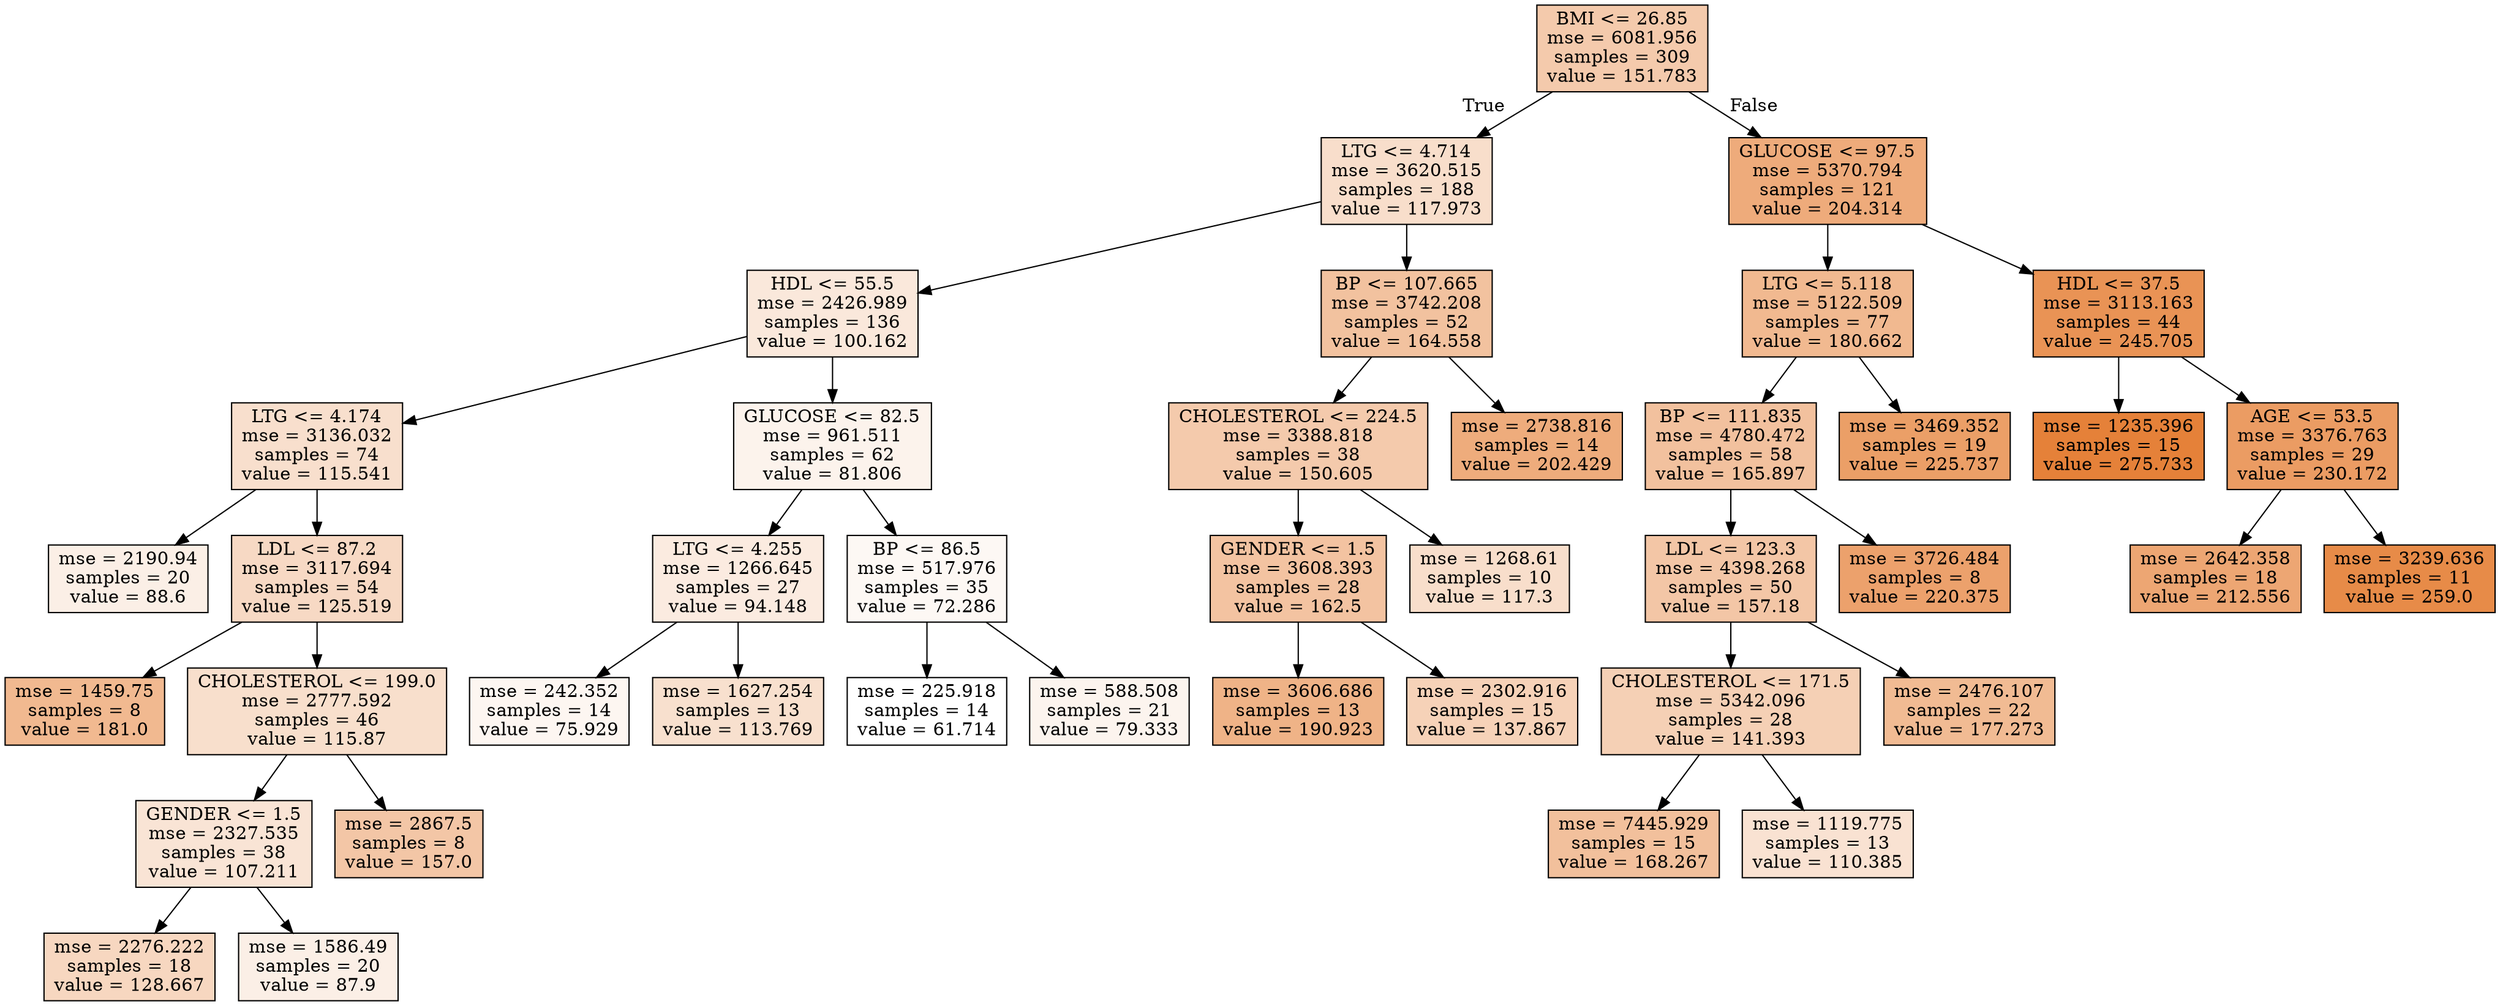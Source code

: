 digraph Tree {
node [shape=box, style="filled", color="black"] ;
0 [label="BMI <= 26.85\nmse = 6081.956\nsamples = 309\nvalue = 151.783", fillcolor="#e581396b"] ;
1 [label="LTG <= 4.714\nmse = 3620.515\nsamples = 188\nvalue = 117.973", fillcolor="#e5813943"] ;
0 -> 1 [labeldistance=2.5, labelangle=45, headlabel="True"] ;
2 [label="HDL <= 55.5\nmse = 2426.989\nsamples = 136\nvalue = 100.162", fillcolor="#e581392e"] ;
1 -> 2 ;
3 [label="LTG <= 4.174\nmse = 3136.032\nsamples = 74\nvalue = 115.541", fillcolor="#e5813940"] ;
2 -> 3 ;
4 [label="mse = 2190.94\nsamples = 20\nvalue = 88.6", fillcolor="#e5813920"] ;
3 -> 4 ;
5 [label="LDL <= 87.2\nmse = 3117.694\nsamples = 54\nvalue = 125.519", fillcolor="#e581394c"] ;
3 -> 5 ;
6 [label="mse = 1459.75\nsamples = 8\nvalue = 181.0", fillcolor="#e581398e"] ;
5 -> 6 ;
7 [label="CHOLESTEROL <= 199.0\nmse = 2777.592\nsamples = 46\nvalue = 115.87", fillcolor="#e5813941"] ;
5 -> 7 ;
8 [label="GENDER <= 1.5\nmse = 2327.535\nsamples = 38\nvalue = 107.211", fillcolor="#e5813936"] ;
7 -> 8 ;
9 [label="mse = 2276.222\nsamples = 18\nvalue = 128.667", fillcolor="#e5813950"] ;
8 -> 9 ;
10 [label="mse = 1586.49\nsamples = 20\nvalue = 87.9", fillcolor="#e581391f"] ;
8 -> 10 ;
11 [label="mse = 2867.5\nsamples = 8\nvalue = 157.0", fillcolor="#e5813972"] ;
7 -> 11 ;
12 [label="GLUCOSE <= 82.5\nmse = 961.511\nsamples = 62\nvalue = 81.806", fillcolor="#e5813918"] ;
2 -> 12 ;
13 [label="LTG <= 4.255\nmse = 1266.645\nsamples = 27\nvalue = 94.148", fillcolor="#e5813927"] ;
12 -> 13 ;
14 [label="mse = 242.352\nsamples = 14\nvalue = 75.929", fillcolor="#e5813911"] ;
13 -> 14 ;
15 [label="mse = 1627.254\nsamples = 13\nvalue = 113.769", fillcolor="#e581393e"] ;
13 -> 15 ;
16 [label="BP <= 86.5\nmse = 517.976\nsamples = 35\nvalue = 72.286", fillcolor="#e581390d"] ;
12 -> 16 ;
17 [label="mse = 225.918\nsamples = 14\nvalue = 61.714", fillcolor="#e5813900"] ;
16 -> 17 ;
18 [label="mse = 588.508\nsamples = 21\nvalue = 79.333", fillcolor="#e5813915"] ;
16 -> 18 ;
19 [label="BP <= 107.665\nmse = 3742.208\nsamples = 52\nvalue = 164.558", fillcolor="#e581397b"] ;
1 -> 19 ;
20 [label="CHOLESTEROL <= 224.5\nmse = 3388.818\nsamples = 38\nvalue = 150.605", fillcolor="#e581396a"] ;
19 -> 20 ;
21 [label="GENDER <= 1.5\nmse = 3608.393\nsamples = 28\nvalue = 162.5", fillcolor="#e5813978"] ;
20 -> 21 ;
22 [label="mse = 3606.686\nsamples = 13\nvalue = 190.923", fillcolor="#e581399a"] ;
21 -> 22 ;
23 [label="mse = 2302.916\nsamples = 15\nvalue = 137.867", fillcolor="#e581395b"] ;
21 -> 23 ;
24 [label="mse = 1268.61\nsamples = 10\nvalue = 117.3", fillcolor="#e5813942"] ;
20 -> 24 ;
25 [label="mse = 2738.816\nsamples = 14\nvalue = 202.429", fillcolor="#e58139a8"] ;
19 -> 25 ;
26 [label="GLUCOSE <= 97.5\nmse = 5370.794\nsamples = 121\nvalue = 204.314", fillcolor="#e58139aa"] ;
0 -> 26 [labeldistance=2.5, labelangle=-45, headlabel="False"] ;
27 [label="LTG <= 5.118\nmse = 5122.509\nsamples = 77\nvalue = 180.662", fillcolor="#e581398e"] ;
26 -> 27 ;
28 [label="BP <= 111.835\nmse = 4780.472\nsamples = 58\nvalue = 165.897", fillcolor="#e581397c"] ;
27 -> 28 ;
29 [label="LDL <= 123.3\nmse = 4398.268\nsamples = 50\nvalue = 157.18", fillcolor="#e5813972"] ;
28 -> 29 ;
30 [label="CHOLESTEROL <= 171.5\nmse = 5342.096\nsamples = 28\nvalue = 141.393", fillcolor="#e581395f"] ;
29 -> 30 ;
31 [label="mse = 7445.929\nsamples = 15\nvalue = 168.267", fillcolor="#e581397f"] ;
30 -> 31 ;
32 [label="mse = 1119.775\nsamples = 13\nvalue = 110.385", fillcolor="#e581393a"] ;
30 -> 32 ;
33 [label="mse = 2476.107\nsamples = 22\nvalue = 177.273", fillcolor="#e581398a"] ;
29 -> 33 ;
34 [label="mse = 3726.484\nsamples = 8\nvalue = 220.375", fillcolor="#e58139bd"] ;
28 -> 34 ;
35 [label="mse = 3469.352\nsamples = 19\nvalue = 225.737", fillcolor="#e58139c3"] ;
27 -> 35 ;
36 [label="HDL <= 37.5\nmse = 3113.163\nsamples = 44\nvalue = 245.705", fillcolor="#e58139db"] ;
26 -> 36 ;
37 [label="mse = 1235.396\nsamples = 15\nvalue = 275.733", fillcolor="#e58139ff"] ;
36 -> 37 ;
38 [label="AGE <= 53.5\nmse = 3376.763\nsamples = 29\nvalue = 230.172", fillcolor="#e58139c9"] ;
36 -> 38 ;
39 [label="mse = 2642.358\nsamples = 18\nvalue = 212.556", fillcolor="#e58139b4"] ;
38 -> 39 ;
40 [label="mse = 3239.636\nsamples = 11\nvalue = 259.0", fillcolor="#e58139eb"] ;
38 -> 40 ;
}